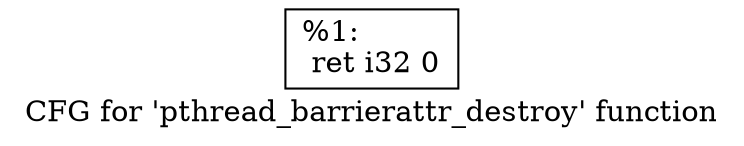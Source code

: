 digraph "CFG for 'pthread_barrierattr_destroy' function" {
	label="CFG for 'pthread_barrierattr_destroy' function";

	Node0x1c4f100 [shape=record,label="{%1:\l  ret i32 0\l}"];
}
